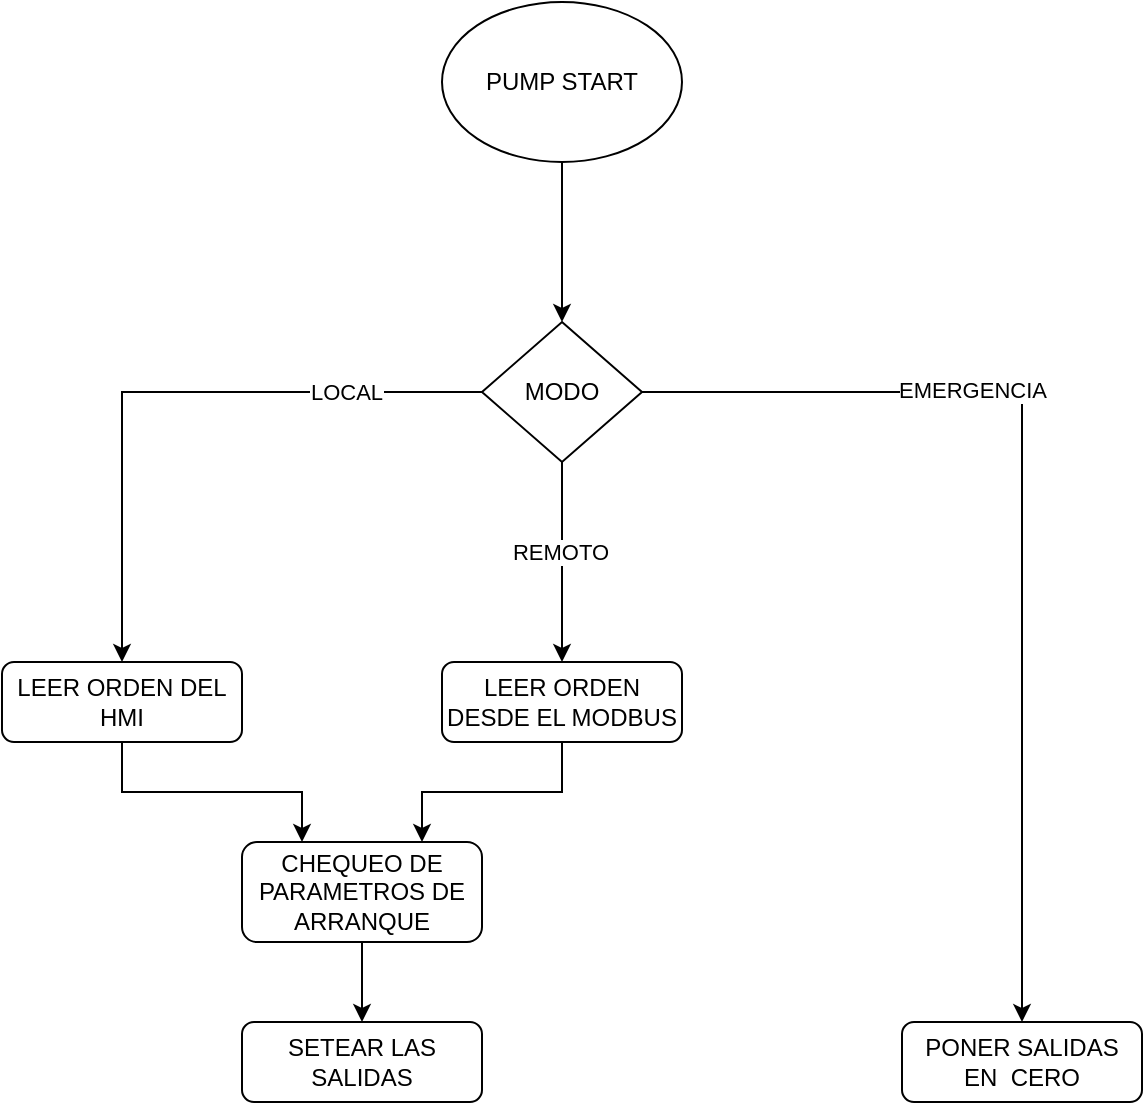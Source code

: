 <mxfile version="14.4.8" type="google" pages="6"><diagram id="C5RBs43oDa-KdzZeNtuy" name="GENERAL"><mxGraphModel dx="1102" dy="582" grid="1" gridSize="10" guides="1" tooltips="1" connect="1" arrows="1" fold="1" page="1" pageScale="1" pageWidth="827" pageHeight="1169" math="0" shadow="0"><root><mxCell id="WIyWlLk6GJQsqaUBKTNV-0"/><mxCell id="WIyWlLk6GJQsqaUBKTNV-1" parent="WIyWlLk6GJQsqaUBKTNV-0"/><mxCell id="38RZDd_V-OMY4pCmPjvV-19" style="edgeStyle=orthogonalEdgeStyle;rounded=0;orthogonalLoop=1;jettySize=auto;html=1;entryX=0.25;entryY=0;entryDx=0;entryDy=0;" parent="WIyWlLk6GJQsqaUBKTNV-1" source="WIyWlLk6GJQsqaUBKTNV-3" target="38RZDd_V-OMY4pCmPjvV-18" edge="1"><mxGeometry relative="1" as="geometry"/></mxCell><mxCell id="WIyWlLk6GJQsqaUBKTNV-3" value="LEER ORDEN DEL HMI" style="rounded=1;whiteSpace=wrap;html=1;fontSize=12;glass=0;strokeWidth=1;shadow=0;" parent="WIyWlLk6GJQsqaUBKTNV-1" vertex="1"><mxGeometry x="150" y="410" width="120" height="40" as="geometry"/></mxCell><mxCell id="38RZDd_V-OMY4pCmPjvV-20" style="edgeStyle=orthogonalEdgeStyle;rounded=0;orthogonalLoop=1;jettySize=auto;html=1;entryX=0.75;entryY=0;entryDx=0;entryDy=0;" parent="WIyWlLk6GJQsqaUBKTNV-1" source="WIyWlLk6GJQsqaUBKTNV-7" target="38RZDd_V-OMY4pCmPjvV-18" edge="1"><mxGeometry relative="1" as="geometry"/></mxCell><mxCell id="WIyWlLk6GJQsqaUBKTNV-7" value="LEER ORDEN DESDE EL MODBUS" style="rounded=1;whiteSpace=wrap;html=1;fontSize=12;glass=0;strokeWidth=1;shadow=0;" parent="WIyWlLk6GJQsqaUBKTNV-1" vertex="1"><mxGeometry x="370" y="410" width="120" height="40" as="geometry"/></mxCell><mxCell id="38RZDd_V-OMY4pCmPjvV-2" style="edgeStyle=orthogonalEdgeStyle;rounded=0;orthogonalLoop=1;jettySize=auto;html=1;entryX=0.5;entryY=0;entryDx=0;entryDy=0;" parent="WIyWlLk6GJQsqaUBKTNV-1" source="38RZDd_V-OMY4pCmPjvV-1" target="WIyWlLk6GJQsqaUBKTNV-3" edge="1"><mxGeometry relative="1" as="geometry"/></mxCell><mxCell id="38RZDd_V-OMY4pCmPjvV-3" value="LOCAL" style="edgeLabel;html=1;align=center;verticalAlign=middle;resizable=0;points=[];" parent="38RZDd_V-OMY4pCmPjvV-2" vertex="1" connectable="0"><mxGeometry x="-0.568" relative="1" as="geometry"><mxPoint as="offset"/></mxGeometry></mxCell><mxCell id="38RZDd_V-OMY4pCmPjvV-4" value="" style="edgeStyle=orthogonalEdgeStyle;rounded=0;orthogonalLoop=1;jettySize=auto;html=1;" parent="WIyWlLk6GJQsqaUBKTNV-1" source="38RZDd_V-OMY4pCmPjvV-1" target="WIyWlLk6GJQsqaUBKTNV-7" edge="1"><mxGeometry relative="1" as="geometry"/></mxCell><mxCell id="38RZDd_V-OMY4pCmPjvV-6" value="REMOTO" style="edgeLabel;html=1;align=center;verticalAlign=middle;resizable=0;points=[];" parent="38RZDd_V-OMY4pCmPjvV-4" vertex="1" connectable="0"><mxGeometry x="-0.108" y="-1" relative="1" as="geometry"><mxPoint as="offset"/></mxGeometry></mxCell><mxCell id="38RZDd_V-OMY4pCmPjvV-7" style="edgeStyle=orthogonalEdgeStyle;rounded=0;orthogonalLoop=1;jettySize=auto;html=1;" parent="WIyWlLk6GJQsqaUBKTNV-1" source="38RZDd_V-OMY4pCmPjvV-1" target="38RZDd_V-OMY4pCmPjvV-10" edge="1"><mxGeometry relative="1" as="geometry"><mxPoint x="670" y="410" as="targetPoint"/></mxGeometry></mxCell><mxCell id="38RZDd_V-OMY4pCmPjvV-8" value="EMERGENCIA" style="edgeLabel;html=1;align=center;verticalAlign=middle;resizable=0;points=[];" parent="38RZDd_V-OMY4pCmPjvV-7" vertex="1" connectable="0"><mxGeometry x="-0.349" y="1" relative="1" as="geometry"><mxPoint as="offset"/></mxGeometry></mxCell><mxCell id="38RZDd_V-OMY4pCmPjvV-1" value="MODO" style="rhombus;whiteSpace=wrap;html=1;" parent="WIyWlLk6GJQsqaUBKTNV-1" vertex="1"><mxGeometry x="390" y="240" width="80" height="70" as="geometry"/></mxCell><mxCell id="38RZDd_V-OMY4pCmPjvV-9" value="SETEAR LAS SALIDAS" style="rounded=1;whiteSpace=wrap;html=1;fontSize=12;glass=0;strokeWidth=1;shadow=0;" parent="WIyWlLk6GJQsqaUBKTNV-1" vertex="1"><mxGeometry x="270" y="590" width="120" height="40" as="geometry"/></mxCell><mxCell id="38RZDd_V-OMY4pCmPjvV-10" value="PONER SALIDAS EN&amp;nbsp; CERO" style="rounded=1;whiteSpace=wrap;html=1;fontSize=12;glass=0;strokeWidth=1;shadow=0;" parent="WIyWlLk6GJQsqaUBKTNV-1" vertex="1"><mxGeometry x="600" y="590" width="120" height="40" as="geometry"/></mxCell><mxCell id="38RZDd_V-OMY4pCmPjvV-15" value="" style="edgeStyle=orthogonalEdgeStyle;rounded=0;orthogonalLoop=1;jettySize=auto;html=1;" parent="WIyWlLk6GJQsqaUBKTNV-1" source="38RZDd_V-OMY4pCmPjvV-14" target="38RZDd_V-OMY4pCmPjvV-1" edge="1"><mxGeometry relative="1" as="geometry"/></mxCell><mxCell id="38RZDd_V-OMY4pCmPjvV-14" value="PUMP START" style="ellipse;whiteSpace=wrap;html=1;" parent="WIyWlLk6GJQsqaUBKTNV-1" vertex="1"><mxGeometry x="370" y="80" width="120" height="80" as="geometry"/></mxCell><mxCell id="38RZDd_V-OMY4pCmPjvV-22" style="edgeStyle=orthogonalEdgeStyle;rounded=0;orthogonalLoop=1;jettySize=auto;html=1;entryX=0.5;entryY=0;entryDx=0;entryDy=0;exitX=0.5;exitY=1;exitDx=0;exitDy=0;" parent="WIyWlLk6GJQsqaUBKTNV-1" source="38RZDd_V-OMY4pCmPjvV-18" target="38RZDd_V-OMY4pCmPjvV-9" edge="1"><mxGeometry relative="1" as="geometry"/></mxCell><mxCell id="38RZDd_V-OMY4pCmPjvV-18" value="CHEQUEO DE PARAMETROS DE ARRANQUE" style="rounded=1;whiteSpace=wrap;html=1;fontSize=12;glass=0;strokeWidth=1;shadow=0;" parent="WIyWlLk6GJQsqaUBKTNV-1" vertex="1"><mxGeometry x="270" y="500" width="120" height="50" as="geometry"/></mxCell></root></mxGraphModel></diagram><diagram id="7ae8OKbPOC5A-AMdm6Co" name="CHEQUEO DE PARAMETROS DE ARRANQUE"><mxGraphModel dx="1745" dy="485" grid="1" gridSize="10" guides="1" tooltips="1" connect="1" arrows="1" fold="1" page="1" pageScale="1" pageWidth="827" pageHeight="1169" math="0" shadow="0"><root><mxCell id="5nZCnasYwMFo9BIM076d-0"/><mxCell id="5nZCnasYwMFo9BIM076d-1" parent="5nZCnasYwMFo9BIM076d-0"/><mxCell id="brkagtccBHfr8Fo2mZiX-25" value="" style="edgeStyle=orthogonalEdgeStyle;rounded=0;orthogonalLoop=1;jettySize=auto;html=1;" edge="1" parent="5nZCnasYwMFo9BIM076d-1" source="brkagtccBHfr8Fo2mZiX-26" target="brkagtccBHfr8Fo2mZiX-6"><mxGeometry relative="1" as="geometry"/></mxCell><mxCell id="brkagtccBHfr8Fo2mZiX-2" value="ABRO ELECTROVÁLVULA" style="rounded=1;whiteSpace=wrap;html=1;" vertex="1" parent="5nZCnasYwMFo9BIM076d-1"><mxGeometry x="104" y="200" width="116" height="60" as="geometry"/></mxCell><mxCell id="brkagtccBHfr8Fo2mZiX-3" value="EXIT" style="ellipse;whiteSpace=wrap;html=1;aspect=fixed;" vertex="1" parent="5nZCnasYwMFo9BIM076d-1"><mxGeometry x="-18" y="810" width="50" height="50" as="geometry"/></mxCell><mxCell id="brkagtccBHfr8Fo2mZiX-7" style="edgeStyle=orthogonalEdgeStyle;rounded=0;orthogonalLoop=1;jettySize=auto;html=1;entryX=0.5;entryY=0;entryDx=0;entryDy=0;" edge="1" parent="5nZCnasYwMFo9BIM076d-1" source="brkagtccBHfr8Fo2mZiX-6" target="brkagtccBHfr8Fo2mZiX-10"><mxGeometry relative="1" as="geometry"><Array as="points"><mxPoint x="7" y="550"/><mxPoint x="7" y="570"/></Array></mxGeometry></mxCell><mxCell id="brkagtccBHfr8Fo2mZiX-8" value="NO" style="edgeLabel;html=1;align=center;verticalAlign=middle;resizable=0;points=[];" vertex="1" connectable="0" parent="brkagtccBHfr8Fo2mZiX-7"><mxGeometry x="-0.178" y="3" relative="1" as="geometry"><mxPoint as="offset"/></mxGeometry></mxCell><mxCell id="brkagtccBHfr8Fo2mZiX-14" style="edgeStyle=orthogonalEdgeStyle;rounded=0;orthogonalLoop=1;jettySize=auto;html=1;entryX=0.5;entryY=0;entryDx=0;entryDy=0;" edge="1" parent="5nZCnasYwMFo9BIM076d-1" source="brkagtccBHfr8Fo2mZiX-6" target="brkagtccBHfr8Fo2mZiX-12"><mxGeometry relative="1" as="geometry"/></mxCell><mxCell id="brkagtccBHfr8Fo2mZiX-15" value="SI" style="edgeLabel;html=1;align=center;verticalAlign=middle;resizable=0;points=[];" vertex="1" connectable="0" parent="brkagtccBHfr8Fo2mZiX-14"><mxGeometry x="-0.157" relative="1" as="geometry"><mxPoint as="offset"/></mxGeometry></mxCell><mxCell id="brkagtccBHfr8Fo2mZiX-6" value="PRESION &amp;gt;=1.2bar" style="rhombus;whiteSpace=wrap;html=1;" vertex="1" parent="5nZCnasYwMFo9BIM076d-1"><mxGeometry x="122" y="510" width="80" height="80" as="geometry"/></mxCell><mxCell id="brkagtccBHfr8Fo2mZiX-11" value="" style="edgeStyle=orthogonalEdgeStyle;rounded=0;orthogonalLoop=1;jettySize=auto;html=1;" edge="1" parent="5nZCnasYwMFo9BIM076d-1" source="brkagtccBHfr8Fo2mZiX-10" target="brkagtccBHfr8Fo2mZiX-3"><mxGeometry relative="1" as="geometry"/></mxCell><mxCell id="brkagtccBHfr8Fo2mZiX-10" value="ALARMA DE PRESION" style="shape=parallelogram;perimeter=parallelogramPerimeter;whiteSpace=wrap;html=1;fixedSize=1;" vertex="1" parent="5nZCnasYwMFo9BIM076d-1"><mxGeometry x="-53" y="590" width="120" height="60" as="geometry"/></mxCell><mxCell id="brkagtccBHfr8Fo2mZiX-17" style="edgeStyle=orthogonalEdgeStyle;rounded=0;orthogonalLoop=1;jettySize=auto;html=1;" edge="1" parent="5nZCnasYwMFo9BIM076d-1" source="brkagtccBHfr8Fo2mZiX-12" target="brkagtccBHfr8Fo2mZiX-16"><mxGeometry relative="1" as="geometry"/></mxCell><mxCell id="brkagtccBHfr8Fo2mZiX-18" value="NO" style="edgeLabel;html=1;align=center;verticalAlign=middle;resizable=0;points=[];" vertex="1" connectable="0" parent="brkagtccBHfr8Fo2mZiX-17"><mxGeometry x="-0.541" relative="1" as="geometry"><mxPoint as="offset"/></mxGeometry></mxCell><mxCell id="brkagtccBHfr8Fo2mZiX-24" style="edgeStyle=orthogonalEdgeStyle;rounded=0;orthogonalLoop=1;jettySize=auto;html=1;" edge="1" parent="5nZCnasYwMFo9BIM076d-1" source="brkagtccBHfr8Fo2mZiX-12" target="brkagtccBHfr8Fo2mZiX-20"><mxGeometry relative="1" as="geometry"/></mxCell><mxCell id="brkagtccBHfr8Fo2mZiX-12" value="CAUDAL&amp;gt;= 36L/m" style="rhombus;whiteSpace=wrap;html=1;" vertex="1" parent="5nZCnasYwMFo9BIM076d-1"><mxGeometry x="232" y="620" width="80" height="80" as="geometry"/></mxCell><mxCell id="brkagtccBHfr8Fo2mZiX-19" style="edgeStyle=orthogonalEdgeStyle;rounded=0;orthogonalLoop=1;jettySize=auto;html=1;entryX=1;entryY=0.5;entryDx=0;entryDy=0;exitX=0.5;exitY=1;exitDx=0;exitDy=0;" edge="1" parent="5nZCnasYwMFo9BIM076d-1" source="brkagtccBHfr8Fo2mZiX-16" target="brkagtccBHfr8Fo2mZiX-3"><mxGeometry relative="1" as="geometry"/></mxCell><mxCell id="brkagtccBHfr8Fo2mZiX-16" value="ALARMA DE CAUDAL" style="shape=parallelogram;perimeter=parallelogramPerimeter;whiteSpace=wrap;html=1;fixedSize=1;" vertex="1" parent="5nZCnasYwMFo9BIM076d-1"><mxGeometry x="82" y="705" width="120" height="60" as="geometry"/></mxCell><mxCell id="brkagtccBHfr8Fo2mZiX-23" value="" style="edgeStyle=orthogonalEdgeStyle;rounded=0;orthogonalLoop=1;jettySize=auto;html=1;" edge="1" parent="5nZCnasYwMFo9BIM076d-1" source="brkagtccBHfr8Fo2mZiX-20" target="brkagtccBHfr8Fo2mZiX-22"><mxGeometry relative="1" as="geometry"/></mxCell><mxCell id="brkagtccBHfr8Fo2mZiX-20" value="DESABLE&lt;br&gt;ALARMA DE PRESION" style="shape=parallelogram;perimeter=parallelogramPerimeter;whiteSpace=wrap;html=1;fixedSize=1;" vertex="1" parent="5nZCnasYwMFo9BIM076d-1"><mxGeometry x="362" y="705" width="120" height="60" as="geometry"/></mxCell><mxCell id="brkagtccBHfr8Fo2mZiX-36" value="" style="edgeStyle=orthogonalEdgeStyle;rounded=0;orthogonalLoop=1;jettySize=auto;html=1;" edge="1" parent="5nZCnasYwMFo9BIM076d-1" source="brkagtccBHfr8Fo2mZiX-22" target="brkagtccBHfr8Fo2mZiX-35"><mxGeometry relative="1" as="geometry"/></mxCell><mxCell id="brkagtccBHfr8Fo2mZiX-22" value="DESABLE&lt;br&gt;ALARMA DE CAUDAL" style="shape=parallelogram;perimeter=parallelogramPerimeter;whiteSpace=wrap;html=1;fixedSize=1;" vertex="1" parent="5nZCnasYwMFo9BIM076d-1"><mxGeometry x="362" y="800" width="120" height="60" as="geometry"/></mxCell><mxCell id="brkagtccBHfr8Fo2mZiX-31" value="" style="edgeStyle=orthogonalEdgeStyle;rounded=0;orthogonalLoop=1;jettySize=auto;html=1;" edge="1" parent="5nZCnasYwMFo9BIM076d-1" source="brkagtccBHfr8Fo2mZiX-26" target="brkagtccBHfr8Fo2mZiX-30"><mxGeometry relative="1" as="geometry"><Array as="points"><mxPoint x="242" y="440"/><mxPoint x="242" y="440"/></Array></mxGeometry></mxCell><mxCell id="brkagtccBHfr8Fo2mZiX-33" value="SI" style="edgeLabel;html=1;align=center;verticalAlign=middle;resizable=0;points=[];" vertex="1" connectable="0" parent="brkagtccBHfr8Fo2mZiX-31"><mxGeometry x="-0.252" y="1" relative="1" as="geometry"><mxPoint as="offset"/></mxGeometry></mxCell><mxCell id="brkagtccBHfr8Fo2mZiX-32" value="" style="edgeStyle=orthogonalEdgeStyle;rounded=0;orthogonalLoop=1;jettySize=auto;html=1;" edge="1" parent="5nZCnasYwMFo9BIM076d-1" source="brkagtccBHfr8Fo2mZiX-26" target="brkagtccBHfr8Fo2mZiX-28"><mxGeometry relative="1" as="geometry"/></mxCell><mxCell id="brkagtccBHfr8Fo2mZiX-34" value="NO" style="edgeLabel;html=1;align=center;verticalAlign=middle;resizable=0;points=[];" vertex="1" connectable="0" parent="brkagtccBHfr8Fo2mZiX-32"><mxGeometry x="-0.267" y="-2" relative="1" as="geometry"><mxPoint as="offset"/></mxGeometry></mxCell><mxCell id="brkagtccBHfr8Fo2mZiX-26" value="FLUJO ?" style="rhombus;whiteSpace=wrap;html=1;" vertex="1" parent="5nZCnasYwMFo9BIM076d-1"><mxGeometry x="122" y="400" width="80" height="80" as="geometry"/></mxCell><mxCell id="brkagtccBHfr8Fo2mZiX-27" value="" style="edgeStyle=orthogonalEdgeStyle;rounded=0;orthogonalLoop=1;jettySize=auto;html=1;entryX=0.5;entryY=0;entryDx=0;entryDy=0;" edge="1" parent="5nZCnasYwMFo9BIM076d-1" source="brkagtccBHfr8Fo2mZiX-2" target="6JC0VPcKda7pHT8T88EE-0"><mxGeometry relative="1" as="geometry"><mxPoint x="162" y="380" as="sourcePoint"/><mxPoint x="162" y="290" as="targetPoint"/></mxGeometry></mxCell><mxCell id="brkagtccBHfr8Fo2mZiX-28" value="ALARMA DE FLUJO" style="shape=parallelogram;perimeter=parallelogramPerimeter;whiteSpace=wrap;html=1;fixedSize=1;" vertex="1" parent="5nZCnasYwMFo9BIM076d-1"><mxGeometry x="-108" y="420" width="150" height="40" as="geometry"/></mxCell><mxCell id="brkagtccBHfr8Fo2mZiX-30" value="DESABLE ALARMA DE FLUJO" style="shape=parallelogram;perimeter=parallelogramPerimeter;whiteSpace=wrap;html=1;fixedSize=1;" vertex="1" parent="5nZCnasYwMFo9BIM076d-1"><mxGeometry x="282" y="420" width="160" height="40" as="geometry"/></mxCell><mxCell id="brkagtccBHfr8Fo2mZiX-35" value="PRENDO BOMA" style="rounded=1;whiteSpace=wrap;html=1;" vertex="1" parent="5nZCnasYwMFo9BIM076d-1"><mxGeometry x="362" y="900" width="120" height="30" as="geometry"/></mxCell><mxCell id="6JC0VPcKda7pHT8T88EE-1" value="" style="edgeStyle=orthogonalEdgeStyle;curved=1;rounded=0;orthogonalLoop=1;jettySize=auto;html=1;" edge="1" parent="5nZCnasYwMFo9BIM076d-1" source="6JC0VPcKda7pHT8T88EE-0" target="brkagtccBHfr8Fo2mZiX-26"><mxGeometry relative="1" as="geometry"/></mxCell><mxCell id="6JC0VPcKda7pHT8T88EE-0" value="ESPERO 10 SEG" style="rounded=1;whiteSpace=wrap;html=1;" vertex="1" parent="5nZCnasYwMFo9BIM076d-1"><mxGeometry x="104" y="300" width="116" height="60" as="geometry"/></mxCell><mxCell id="6JC0VPcKda7pHT8T88EE-3" style="edgeStyle=orthogonalEdgeStyle;curved=1;rounded=0;orthogonalLoop=1;jettySize=auto;html=1;entryX=0.5;entryY=0;entryDx=0;entryDy=0;" edge="1" parent="5nZCnasYwMFo9BIM076d-1" source="6JC0VPcKda7pHT8T88EE-2" target="brkagtccBHfr8Fo2mZiX-2"><mxGeometry relative="1" as="geometry"/></mxCell><mxCell id="6JC0VPcKda7pHT8T88EE-4" value="PRENDER" style="edgeLabel;html=1;align=center;verticalAlign=middle;resizable=0;points=[];" vertex="1" connectable="0" parent="6JC0VPcKda7pHT8T88EE-3"><mxGeometry x="-0.162" y="-11" relative="1" as="geometry"><mxPoint as="offset"/></mxGeometry></mxCell><mxCell id="6JC0VPcKda7pHT8T88EE-6" style="edgeStyle=orthogonalEdgeStyle;curved=1;rounded=0;orthogonalLoop=1;jettySize=auto;html=1;entryX=0.5;entryY=0;entryDx=0;entryDy=0;" edge="1" parent="5nZCnasYwMFo9BIM076d-1" source="6JC0VPcKda7pHT8T88EE-2" target="6JC0VPcKda7pHT8T88EE-16"><mxGeometry relative="1" as="geometry"><mxPoint x="-310" y="180" as="targetPoint"/></mxGeometry></mxCell><mxCell id="6JC0VPcKda7pHT8T88EE-7" value="APAGAR" style="edgeLabel;html=1;align=center;verticalAlign=middle;resizable=0;points=[];" vertex="1" connectable="0" parent="6JC0VPcKda7pHT8T88EE-6"><mxGeometry x="-0.129" y="12" relative="1" as="geometry"><mxPoint x="-1" as="offset"/></mxGeometry></mxCell><mxCell id="6JC0VPcKda7pHT8T88EE-2" value="ACCION BOMBA" style="rhombus;whiteSpace=wrap;html=1;" vertex="1" parent="5nZCnasYwMFo9BIM076d-1"><mxGeometry x="-98" y="80" width="80" height="80" as="geometry"/></mxCell><mxCell id="6JC0VPcKda7pHT8T88EE-9" value="" style="edgeStyle=orthogonalEdgeStyle;curved=1;rounded=0;orthogonalLoop=1;jettySize=auto;html=1;" edge="1" parent="5nZCnasYwMFo9BIM076d-1" source="6JC0VPcKda7pHT8T88EE-5" target="6JC0VPcKda7pHT8T88EE-8"><mxGeometry relative="1" as="geometry"/></mxCell><mxCell id="6JC0VPcKda7pHT8T88EE-5" value="ESPERO 10 SEG" style="rounded=1;whiteSpace=wrap;html=1;" vertex="1" parent="5nZCnasYwMFo9BIM076d-1"><mxGeometry x="-338" y="280" width="116" height="60" as="geometry"/></mxCell><mxCell id="6JC0VPcKda7pHT8T88EE-13" value="" style="edgeStyle=orthogonalEdgeStyle;curved=1;rounded=0;orthogonalLoop=1;jettySize=auto;html=1;" edge="1" parent="5nZCnasYwMFo9BIM076d-1" source="6JC0VPcKda7pHT8T88EE-8" target="6JC0VPcKda7pHT8T88EE-10"><mxGeometry relative="1" as="geometry"/></mxCell><mxCell id="6JC0VPcKda7pHT8T88EE-8" value="CIERRO ELECTROVÁLVULA" style="rounded=1;whiteSpace=wrap;html=1;" vertex="1" parent="5nZCnasYwMFo9BIM076d-1"><mxGeometry x="-338" y="390" width="116" height="60" as="geometry"/></mxCell><mxCell id="6JC0VPcKda7pHT8T88EE-14" value="" style="edgeStyle=orthogonalEdgeStyle;curved=1;rounded=0;orthogonalLoop=1;jettySize=auto;html=1;" edge="1" parent="5nZCnasYwMFo9BIM076d-1" source="6JC0VPcKda7pHT8T88EE-10" target="6JC0VPcKda7pHT8T88EE-11"><mxGeometry relative="1" as="geometry"/></mxCell><mxCell id="6JC0VPcKda7pHT8T88EE-10" value="DESABLE ALARMA DE FLUJO" style="shape=parallelogram;perimeter=parallelogramPerimeter;whiteSpace=wrap;html=1;fixedSize=1;" vertex="1" parent="5nZCnasYwMFo9BIM076d-1"><mxGeometry x="-360" y="510" width="160" height="40" as="geometry"/></mxCell><mxCell id="6JC0VPcKda7pHT8T88EE-15" value="" style="edgeStyle=orthogonalEdgeStyle;curved=1;rounded=0;orthogonalLoop=1;jettySize=auto;html=1;" edge="1" parent="5nZCnasYwMFo9BIM076d-1" source="6JC0VPcKda7pHT8T88EE-11" target="6JC0VPcKda7pHT8T88EE-12"><mxGeometry relative="1" as="geometry"/></mxCell><mxCell id="6JC0VPcKda7pHT8T88EE-11" value="DESABLE&lt;br&gt;ALARMA DE PRESION" style="shape=parallelogram;perimeter=parallelogramPerimeter;whiteSpace=wrap;html=1;fixedSize=1;" vertex="1" parent="5nZCnasYwMFo9BIM076d-1"><mxGeometry x="-340" y="600" width="120" height="60" as="geometry"/></mxCell><mxCell id="6JC0VPcKda7pHT8T88EE-12" value="DESABLE&lt;br&gt;ALARMA DE CAUDAL" style="shape=parallelogram;perimeter=parallelogramPerimeter;whiteSpace=wrap;html=1;fixedSize=1;" vertex="1" parent="5nZCnasYwMFo9BIM076d-1"><mxGeometry x="-340" y="710" width="120" height="60" as="geometry"/></mxCell><mxCell id="6JC0VPcKda7pHT8T88EE-17" value="" style="edgeStyle=orthogonalEdgeStyle;curved=1;rounded=0;orthogonalLoop=1;jettySize=auto;html=1;" edge="1" parent="5nZCnasYwMFo9BIM076d-1" source="6JC0VPcKda7pHT8T88EE-16" target="6JC0VPcKda7pHT8T88EE-5"><mxGeometry relative="1" as="geometry"/></mxCell><mxCell id="6JC0VPcKda7pHT8T88EE-16" value="APAGO BOMA" style="rounded=1;whiteSpace=wrap;html=1;" vertex="1" parent="5nZCnasYwMFo9BIM076d-1"><mxGeometry x="-340" y="210" width="120" height="30" as="geometry"/></mxCell></root></mxGraphModel></diagram><diagram id="KU_gfp3Ua4au3JlPq6FN" name="UPDATE MODE"><mxGraphModel dx="1929" dy="582" grid="1" gridSize="10" guides="1" tooltips="1" connect="1" arrows="1" fold="1" page="1" pageScale="1" pageWidth="827" pageHeight="1169" math="0" shadow="0"><root><mxCell id="4o2U_GvWopb59HuLeqHa-0"/><mxCell id="4o2U_GvWopb59HuLeqHa-1" parent="4o2U_GvWopb59HuLeqHa-0"/><mxCell id="2yxGVNFQi3-xNB2jXuBw-1" value="APP WEB" style="rounded=1;whiteSpace=wrap;html=1;" parent="4o2U_GvWopb59HuLeqHa-1" vertex="1"><mxGeometry x="913.75" y="100" width="60" height="30" as="geometry"/></mxCell><mxCell id="2yxGVNFQi3-xNB2jXuBw-51" value="" style="edgeStyle=orthogonalEdgeStyle;rounded=0;orthogonalLoop=1;jettySize=auto;html=1;" parent="4o2U_GvWopb59HuLeqHa-1" source="2yxGVNFQi3-xNB2jXuBw-48" target="2yxGVNFQi3-xNB2jXuBw-1" edge="1"><mxGeometry relative="1" as="geometry"/></mxCell><mxCell id="2yxGVNFQi3-xNB2jXuBw-48" value="SERVER" style="ellipse;whiteSpace=wrap;html=1;" parent="4o2U_GvWopb59HuLeqHa-1" vertex="1"><mxGeometry x="913.75" y="20" width="60" height="40" as="geometry"/></mxCell><mxCell id="2yxGVNFQi3-xNB2jXuBw-56" style="edgeStyle=orthogonalEdgeStyle;rounded=0;orthogonalLoop=1;jettySize=auto;html=1;entryX=0.5;entryY=0;entryDx=0;entryDy=0;" parent="4o2U_GvWopb59HuLeqHa-1" source="2yxGVNFQi3-xNB2jXuBw-53" target="2yxGVNFQi3-xNB2jXuBw-57" edge="1"><mxGeometry relative="1" as="geometry"><mxPoint x="968.75" y="375" as="targetPoint"/></mxGeometry></mxCell><mxCell id="2yxGVNFQi3-xNB2jXuBw-58" value="SI" style="edgeLabel;html=1;align=center;verticalAlign=middle;resizable=0;points=[];" parent="2yxGVNFQi3-xNB2jXuBw-56" vertex="1" connectable="0"><mxGeometry x="-0.186" y="3" relative="1" as="geometry"><mxPoint y="1" as="offset"/></mxGeometry></mxCell><mxCell id="2yxGVNFQi3-xNB2jXuBw-85" style="edgeStyle=orthogonalEdgeStyle;rounded=0;orthogonalLoop=1;jettySize=auto;html=1;entryX=0.5;entryY=0;entryDx=0;entryDy=0;" parent="4o2U_GvWopb59HuLeqHa-1" source="2yxGVNFQi3-xNB2jXuBw-53" target="2yxGVNFQi3-xNB2jXuBw-84" edge="1"><mxGeometry relative="1" as="geometry"/></mxCell><mxCell id="2yxGVNFQi3-xNB2jXuBw-86" value="NO" style="edgeLabel;html=1;align=center;verticalAlign=middle;resizable=0;points=[];" parent="2yxGVNFQi3-xNB2jXuBw-85" vertex="1" connectable="0"><mxGeometry x="-0.058" y="7" relative="1" as="geometry"><mxPoint y="-7" as="offset"/></mxGeometry></mxCell><mxCell id="2yxGVNFQi3-xNB2jXuBw-53" value="&lt;span style=&quot;background-color: rgb(255 , 255 , 255)&quot;&gt;&lt;font style=&quot;font-size: 13px&quot;&gt;&lt;b&gt;SW1 &lt;/b&gt;CAMBIÓ?&lt;/font&gt;&lt;/span&gt;" style="rhombus;whiteSpace=wrap;html=1;" parent="4o2U_GvWopb59HuLeqHa-1" vertex="1"><mxGeometry x="900" y="170" width="87.5" height="70" as="geometry"/></mxCell><mxCell id="2yxGVNFQi3-xNB2jXuBw-57" value="ESCRIBO EL CAMBIO EN&amp;nbsp;&lt;b style=&quot;font-size: 13px ; background-color: rgb(255 , 255 , 255)&quot;&gt;UPDATE_MODE&amp;nbsp;&lt;/b&gt;CON FORMATO PARA ACTUALIZAR EN EL PLC" style="rounded=0;whiteSpace=wrap;html=1;" parent="4o2U_GvWopb59HuLeqHa-1" vertex="1"><mxGeometry x="1060" y="330" width="170" height="100" as="geometry"/></mxCell><mxCell id="2yxGVNFQi3-xNB2jXuBw-74" style="edgeStyle=orthogonalEdgeStyle;rounded=0;orthogonalLoop=1;jettySize=auto;html=1;entryX=0.5;entryY=0;entryDx=0;entryDy=0;exitX=0.5;exitY=1;exitDx=0;exitDy=0;" parent="4o2U_GvWopb59HuLeqHa-1" source="2yxGVNFQi3-xNB2jXuBw-1" target="2yxGVNFQi3-xNB2jXuBw-53" edge="1"><mxGeometry relative="1" as="geometry"><mxPoint x="993.75" y="200" as="sourcePoint"/></mxGeometry></mxCell><mxCell id="2yxGVNFQi3-xNB2jXuBw-96" style="edgeStyle=orthogonalEdgeStyle;rounded=0;orthogonalLoop=1;jettySize=auto;html=1;entryX=0.5;entryY=0;entryDx=0;entryDy=0;" parent="4o2U_GvWopb59HuLeqHa-1" source="2yxGVNFQi3-xNB2jXuBw-84" target="2yxGVNFQi3-xNB2jXuBw-95" edge="1"><mxGeometry relative="1" as="geometry"/></mxCell><mxCell id="2yxGVNFQi3-xNB2jXuBw-97" value="CERO" style="edgeLabel;html=1;align=center;verticalAlign=middle;resizable=0;points=[];" parent="2yxGVNFQi3-xNB2jXuBw-96" vertex="1" connectable="0"><mxGeometry x="-0.154" y="-3" relative="1" as="geometry"><mxPoint as="offset"/></mxGeometry></mxCell><mxCell id="2yxGVNFQi3-xNB2jXuBw-102" style="edgeStyle=orthogonalEdgeStyle;rounded=0;orthogonalLoop=1;jettySize=auto;html=1;entryX=0.5;entryY=0;entryDx=0;entryDy=0;exitX=1;exitY=0.5;exitDx=0;exitDy=0;" parent="4o2U_GvWopb59HuLeqHa-1" source="2yxGVNFQi3-xNB2jXuBw-84" target="2yxGVNFQi3-xNB2jXuBw-101" edge="1"><mxGeometry relative="1" as="geometry"/></mxCell><mxCell id="2yxGVNFQi3-xNB2jXuBw-103" value="NO ES CERO" style="edgeLabel;html=1;align=center;verticalAlign=middle;resizable=0;points=[];" parent="2yxGVNFQi3-xNB2jXuBw-102" vertex="1" connectable="0"><mxGeometry x="-0.009" relative="1" as="geometry"><mxPoint as="offset"/></mxGeometry></mxCell><mxCell id="2yxGVNFQi3-xNB2jXuBw-84" value="&lt;b style=&quot;font-size: 13px ; background-color: rgb(255 , 255 , 255)&quot;&gt;UPDATE_MODE&lt;/b&gt;" style="rhombus;whiteSpace=wrap;html=1;" parent="4o2U_GvWopb59HuLeqHa-1" vertex="1"><mxGeometry x="670" y="290" width="100" height="80" as="geometry"/></mxCell><mxCell id="2yxGVNFQi3-xNB2jXuBw-93" value="" style="edgeStyle=orthogonalEdgeStyle;rounded=0;orthogonalLoop=1;jettySize=auto;html=1;" parent="4o2U_GvWopb59HuLeqHa-1" source="2yxGVNFQi3-xNB2jXuBw-87" target="2yxGVNFQi3-xNB2jXuBw-88" edge="1"><mxGeometry relative="1" as="geometry"/></mxCell><mxCell id="2yxGVNFQi3-xNB2jXuBw-87" value="LEO EL MODO DESDE &lt;b&gt;WEB_MODE&amp;nbsp;&lt;/b&gt;" style="rounded=0;whiteSpace=wrap;html=1;" parent="4o2U_GvWopb59HuLeqHa-1" vertex="1"><mxGeometry x="660" y="510" width="120" height="50" as="geometry"/></mxCell><mxCell id="2yxGVNFQi3-xNB2jXuBw-94" value="" style="edgeStyle=orthogonalEdgeStyle;rounded=0;orthogonalLoop=1;jettySize=auto;html=1;" parent="4o2U_GvWopb59HuLeqHa-1" source="2yxGVNFQi3-xNB2jXuBw-88" edge="1"><mxGeometry relative="1" as="geometry"><mxPoint x="720.0" y="670" as="targetPoint"/></mxGeometry></mxCell><mxCell id="2yxGVNFQi3-xNB2jXuBw-88" value="ACTUALIZO LA VARIABLE &lt;br&gt;&lt;b&gt;SW1&lt;/b&gt;" style="rounded=0;whiteSpace=wrap;html=1;" parent="4o2U_GvWopb59HuLeqHa-1" vertex="1"><mxGeometry x="660" y="591" width="120" height="50" as="geometry"/></mxCell><mxCell id="2yxGVNFQi3-xNB2jXuBw-95" value="EXIT" style="ellipse;whiteSpace=wrap;html=1;" parent="4o2U_GvWopb59HuLeqHa-1" vertex="1"><mxGeometry x="580" y="410" width="50" height="41" as="geometry"/></mxCell><mxCell id="2yxGVNFQi3-xNB2jXuBw-104" style="edgeStyle=orthogonalEdgeStyle;rounded=0;orthogonalLoop=1;jettySize=auto;html=1;entryX=0.5;entryY=0;entryDx=0;entryDy=0;exitX=0;exitY=0.5;exitDx=0;exitDy=0;" parent="4o2U_GvWopb59HuLeqHa-1" source="2yxGVNFQi3-xNB2jXuBw-101" target="2yxGVNFQi3-xNB2jXuBw-87" edge="1"><mxGeometry relative="1" as="geometry"/></mxCell><mxCell id="2yxGVNFQi3-xNB2jXuBw-105" value="SI" style="edgeLabel;html=1;align=center;verticalAlign=middle;resizable=0;points=[];" parent="2yxGVNFQi3-xNB2jXuBw-104" vertex="1" connectable="0"><mxGeometry x="0.168" y="-2" relative="1" as="geometry"><mxPoint as="offset"/></mxGeometry></mxCell><mxCell id="2yxGVNFQi3-xNB2jXuBw-107" style="edgeStyle=orthogonalEdgeStyle;rounded=0;orthogonalLoop=1;jettySize=auto;html=1;entryX=0.5;entryY=0;entryDx=0;entryDy=0;" parent="4o2U_GvWopb59HuLeqHa-1" source="2yxGVNFQi3-xNB2jXuBw-101" target="2yxGVNFQi3-xNB2jXuBw-106" edge="1"><mxGeometry relative="1" as="geometry"/></mxCell><mxCell id="2yxGVNFQi3-xNB2jXuBw-108" value="NO" style="edgeLabel;html=1;align=center;verticalAlign=middle;resizable=0;points=[];" parent="2yxGVNFQi3-xNB2jXuBw-107" vertex="1" connectable="0"><mxGeometry x="-0.302" relative="1" as="geometry"><mxPoint as="offset"/></mxGeometry></mxCell><mxCell id="2yxGVNFQi3-xNB2jXuBw-101" value="&lt;span style=&quot;background-color: rgb(255 , 255 , 255)&quot;&gt;&lt;font style=&quot;font-size: 13px&quot;&gt;&lt;b&gt;FORMATO ACTUALIZACIÓN WEB&lt;/b&gt;&lt;/font&gt;&lt;/span&gt;" style="rhombus;whiteSpace=wrap;html=1;" parent="4o2U_GvWopb59HuLeqHa-1" vertex="1"><mxGeometry x="770" y="375.5" width="130" height="110" as="geometry"/></mxCell><mxCell id="2yxGVNFQi3-xNB2jXuBw-106" value="EXIT" style="ellipse;whiteSpace=wrap;html=1;" parent="4o2U_GvWopb59HuLeqHa-1" vertex="1"><mxGeometry x="943.75" y="510" width="50" height="41" as="geometry"/></mxCell><mxCell id="2yxGVNFQi3-xNB2jXuBw-109" value="HMI" style="rounded=1;whiteSpace=wrap;html=1;" parent="4o2U_GvWopb59HuLeqHa-1" vertex="1"><mxGeometry x="13.75" y="100" width="60" height="30" as="geometry"/></mxCell><mxCell id="2yxGVNFQi3-xNB2jXuBw-110" value="" style="edgeStyle=orthogonalEdgeStyle;rounded=0;orthogonalLoop=1;jettySize=auto;html=1;" parent="4o2U_GvWopb59HuLeqHa-1" source="2yxGVNFQi3-xNB2jXuBw-111" target="2yxGVNFQi3-xNB2jXuBw-109" edge="1"><mxGeometry relative="1" as="geometry"/></mxCell><mxCell id="2yxGVNFQi3-xNB2jXuBw-111" value="PLC" style="ellipse;whiteSpace=wrap;html=1;" parent="4o2U_GvWopb59HuLeqHa-1" vertex="1"><mxGeometry x="13.75" y="20" width="60" height="40" as="geometry"/></mxCell><mxCell id="2yxGVNFQi3-xNB2jXuBw-112" style="edgeStyle=orthogonalEdgeStyle;rounded=0;orthogonalLoop=1;jettySize=auto;html=1;entryX=0.5;entryY=0;entryDx=0;entryDy=0;" parent="4o2U_GvWopb59HuLeqHa-1" source="2yxGVNFQi3-xNB2jXuBw-116" target="2yxGVNFQi3-xNB2jXuBw-117" edge="1"><mxGeometry relative="1" as="geometry"><mxPoint x="92.75" y="375" as="targetPoint"/></mxGeometry></mxCell><mxCell id="2yxGVNFQi3-xNB2jXuBw-113" value="SI" style="edgeLabel;html=1;align=center;verticalAlign=middle;resizable=0;points=[];" parent="2yxGVNFQi3-xNB2jXuBw-112" vertex="1" connectable="0"><mxGeometry x="-0.186" y="3" relative="1" as="geometry"><mxPoint y="1" as="offset"/></mxGeometry></mxCell><mxCell id="2yxGVNFQi3-xNB2jXuBw-114" style="edgeStyle=orthogonalEdgeStyle;rounded=0;orthogonalLoop=1;jettySize=auto;html=1;entryX=0.5;entryY=0;entryDx=0;entryDy=0;" parent="4o2U_GvWopb59HuLeqHa-1" source="2yxGVNFQi3-xNB2jXuBw-116" target="2yxGVNFQi3-xNB2jXuBw-123" edge="1"><mxGeometry relative="1" as="geometry"/></mxCell><mxCell id="2yxGVNFQi3-xNB2jXuBw-115" value="NO" style="edgeLabel;html=1;align=center;verticalAlign=middle;resizable=0;points=[];" parent="2yxGVNFQi3-xNB2jXuBw-114" vertex="1" connectable="0"><mxGeometry x="-0.058" y="7" relative="1" as="geometry"><mxPoint y="-7" as="offset"/></mxGeometry></mxCell><mxCell id="2yxGVNFQi3-xNB2jXuBw-116" value="&lt;span style=&quot;background-color: rgb(255 , 255 , 255)&quot;&gt;&lt;font style=&quot;font-size: 13px&quot;&gt;&lt;b&gt;MODE&amp;nbsp;&lt;br&gt;&lt;/b&gt;CAMBIÓ?&lt;/font&gt;&lt;/span&gt;" style="rhombus;whiteSpace=wrap;html=1;" parent="4o2U_GvWopb59HuLeqHa-1" vertex="1"><mxGeometry y="170" width="87.5" height="70" as="geometry"/></mxCell><mxCell id="2yxGVNFQi3-xNB2jXuBw-117" value="ESCRIBO EL CAMBIO EN&amp;nbsp;&lt;b style=&quot;font-size: 13px ; background-color: rgb(255 , 255 , 255)&quot;&gt;UPDATE_MODE&amp;nbsp;&lt;/b&gt;CON FORMATO PARA ACTUALIZAR EN LA WEB" style="rounded=0;whiteSpace=wrap;html=1;" parent="4o2U_GvWopb59HuLeqHa-1" vertex="1"><mxGeometry x="170" y="290" width="166" height="100" as="geometry"/></mxCell><mxCell id="2yxGVNFQi3-xNB2jXuBw-118" style="edgeStyle=orthogonalEdgeStyle;rounded=0;orthogonalLoop=1;jettySize=auto;html=1;entryX=0.5;entryY=0;entryDx=0;entryDy=0;exitX=0.5;exitY=1;exitDx=0;exitDy=0;" parent="4o2U_GvWopb59HuLeqHa-1" source="2yxGVNFQi3-xNB2jXuBw-109" target="2yxGVNFQi3-xNB2jXuBw-116" edge="1"><mxGeometry relative="1" as="geometry"><mxPoint x="93.75" y="200" as="sourcePoint"/></mxGeometry></mxCell><mxCell id="2yxGVNFQi3-xNB2jXuBw-119" style="edgeStyle=orthogonalEdgeStyle;rounded=0;orthogonalLoop=1;jettySize=auto;html=1;entryX=0.5;entryY=0;entryDx=0;entryDy=0;" parent="4o2U_GvWopb59HuLeqHa-1" source="2yxGVNFQi3-xNB2jXuBw-123" target="2yxGVNFQi3-xNB2jXuBw-129" edge="1"><mxGeometry relative="1" as="geometry"/></mxCell><mxCell id="2yxGVNFQi3-xNB2jXuBw-120" value="CERO" style="edgeLabel;html=1;align=center;verticalAlign=middle;resizable=0;points=[];" parent="2yxGVNFQi3-xNB2jXuBw-119" vertex="1" connectable="0"><mxGeometry x="-0.154" y="-3" relative="1" as="geometry"><mxPoint as="offset"/></mxGeometry></mxCell><mxCell id="2yxGVNFQi3-xNB2jXuBw-121" style="edgeStyle=orthogonalEdgeStyle;rounded=0;orthogonalLoop=1;jettySize=auto;html=1;entryX=0.5;entryY=0;entryDx=0;entryDy=0;exitX=1;exitY=0.5;exitDx=0;exitDy=0;" parent="4o2U_GvWopb59HuLeqHa-1" source="2yxGVNFQi3-xNB2jXuBw-123" target="2yxGVNFQi3-xNB2jXuBw-134" edge="1"><mxGeometry relative="1" as="geometry"/></mxCell><mxCell id="2yxGVNFQi3-xNB2jXuBw-122" value="NO ES CERO" style="edgeLabel;html=1;align=center;verticalAlign=middle;resizable=0;points=[];" parent="2yxGVNFQi3-xNB2jXuBw-121" vertex="1" connectable="0"><mxGeometry x="-0.009" relative="1" as="geometry"><mxPoint as="offset"/></mxGeometry></mxCell><mxCell id="2yxGVNFQi3-xNB2jXuBw-123" value="&lt;span style=&quot;background-color: rgb(255 , 255 , 255)&quot;&gt;&lt;font style=&quot;font-size: 13px&quot;&gt;&lt;b&gt;UPDATE_MODE&lt;/b&gt;&lt;/font&gt;&lt;/span&gt;" style="rhombus;whiteSpace=wrap;html=1;" parent="4o2U_GvWopb59HuLeqHa-1" vertex="1"><mxGeometry x="-206" y="290" width="100" height="80" as="geometry"/></mxCell><mxCell id="2yxGVNFQi3-xNB2jXuBw-124" value="" style="edgeStyle=orthogonalEdgeStyle;rounded=0;orthogonalLoop=1;jettySize=auto;html=1;" parent="4o2U_GvWopb59HuLeqHa-1" source="2yxGVNFQi3-xNB2jXuBw-125" target="2yxGVNFQi3-xNB2jXuBw-127" edge="1"><mxGeometry relative="1" as="geometry"/></mxCell><mxCell id="2yxGVNFQi3-xNB2jXuBw-125" value="LEO EL MODO DESDE&amp;nbsp;&lt;br&gt;&lt;b style=&quot;font-size: 13px ; background-color: rgb(255 , 255 , 255)&quot;&gt;UPDATE_MODE&lt;/b&gt;" style="rounded=0;whiteSpace=wrap;html=1;" parent="4o2U_GvWopb59HuLeqHa-1" vertex="1"><mxGeometry x="-216" y="510" width="120" height="50" as="geometry"/></mxCell><mxCell id="2yxGVNFQi3-xNB2jXuBw-126" value="" style="edgeStyle=orthogonalEdgeStyle;rounded=0;orthogonalLoop=1;jettySize=auto;html=1;" parent="4o2U_GvWopb59HuLeqHa-1" source="2yxGVNFQi3-xNB2jXuBw-127" target="2yxGVNFQi3-xNB2jXuBw-128" edge="1"><mxGeometry relative="1" as="geometry"/></mxCell><mxCell id="2yxGVNFQi3-xNB2jXuBw-127" value="ACTUALIZO LA VARIABLE &lt;br&gt;&lt;b&gt;MODE&lt;/b&gt;" style="rounded=0;whiteSpace=wrap;html=1;" parent="4o2U_GvWopb59HuLeqHa-1" vertex="1"><mxGeometry x="-216" y="591" width="120" height="50" as="geometry"/></mxCell><mxCell id="2yxGVNFQi3-xNB2jXuBw-128" value="&lt;b style=&quot;font-size: 13px ; background-color: rgb(255 , 255 , 255)&quot;&gt;UPDATE_MODE&lt;/b&gt;&lt;b style=&quot;font-size: 13px ; background-color: rgb(255 , 255 , 255)&quot;&gt;&amp;nbsp;= 0&lt;/b&gt;" style="rounded=0;whiteSpace=wrap;html=1;" parent="4o2U_GvWopb59HuLeqHa-1" vertex="1"><mxGeometry x="-224" y="670" width="136" height="30" as="geometry"/></mxCell><mxCell id="2yxGVNFQi3-xNB2jXuBw-129" value="EXIT" style="ellipse;whiteSpace=wrap;html=1;" parent="4o2U_GvWopb59HuLeqHa-1" vertex="1"><mxGeometry x="-296" y="410" width="50" height="41" as="geometry"/></mxCell><mxCell id="2yxGVNFQi3-xNB2jXuBw-130" style="edgeStyle=orthogonalEdgeStyle;rounded=0;orthogonalLoop=1;jettySize=auto;html=1;entryX=0.5;entryY=0;entryDx=0;entryDy=0;exitX=0;exitY=0.5;exitDx=0;exitDy=0;" parent="4o2U_GvWopb59HuLeqHa-1" source="2yxGVNFQi3-xNB2jXuBw-134" target="2yxGVNFQi3-xNB2jXuBw-125" edge="1"><mxGeometry relative="1" as="geometry"/></mxCell><mxCell id="2yxGVNFQi3-xNB2jXuBw-131" value="SI" style="edgeLabel;html=1;align=center;verticalAlign=middle;resizable=0;points=[];" parent="2yxGVNFQi3-xNB2jXuBw-130" vertex="1" connectable="0"><mxGeometry x="0.168" y="-2" relative="1" as="geometry"><mxPoint as="offset"/></mxGeometry></mxCell><mxCell id="2yxGVNFQi3-xNB2jXuBw-132" style="edgeStyle=orthogonalEdgeStyle;rounded=0;orthogonalLoop=1;jettySize=auto;html=1;entryX=0.5;entryY=0;entryDx=0;entryDy=0;" parent="4o2U_GvWopb59HuLeqHa-1" source="2yxGVNFQi3-xNB2jXuBw-134" target="2yxGVNFQi3-xNB2jXuBw-135" edge="1"><mxGeometry relative="1" as="geometry"/></mxCell><mxCell id="2yxGVNFQi3-xNB2jXuBw-133" value="NO" style="edgeLabel;html=1;align=center;verticalAlign=middle;resizable=0;points=[];" parent="2yxGVNFQi3-xNB2jXuBw-132" vertex="1" connectable="0"><mxGeometry x="-0.302" relative="1" as="geometry"><mxPoint as="offset"/></mxGeometry></mxCell><mxCell id="2yxGVNFQi3-xNB2jXuBw-134" value="&lt;span style=&quot;background-color: rgb(255 , 255 , 255)&quot;&gt;&lt;font style=&quot;font-size: 13px&quot;&gt;&lt;b&gt;FORMATO ACTUALIZACIÓN PLC&lt;/b&gt;&lt;/font&gt;&lt;/span&gt;" style="rhombus;whiteSpace=wrap;html=1;" parent="4o2U_GvWopb59HuLeqHa-1" vertex="1"><mxGeometry x="-106" y="375.5" width="130" height="110" as="geometry"/></mxCell><mxCell id="2yxGVNFQi3-xNB2jXuBw-135" value="EXIT" style="ellipse;whiteSpace=wrap;html=1;" parent="4o2U_GvWopb59HuLeqHa-1" vertex="1"><mxGeometry x="67.75" y="510" width="50" height="41" as="geometry"/></mxCell><mxCell id="2yxGVNFQi3-xNB2jXuBw-136" value="&lt;b style=&quot;font-size: 13px ; background-color: rgb(255 , 255 , 255)&quot;&gt;UPDATE_MODE&lt;/b&gt;&lt;b style=&quot;font-size: 13px ; background-color: rgb(255 , 255 , 255)&quot;&gt;&amp;nbsp;= 0&lt;/b&gt;" style="rounded=0;whiteSpace=wrap;html=1;" parent="4o2U_GvWopb59HuLeqHa-1" vertex="1"><mxGeometry x="652" y="670" width="136" height="30" as="geometry"/></mxCell><mxCell id="2yxGVNFQi3-xNB2jXuBw-138" value="&lt;h1&gt;LEYENDA&lt;/h1&gt;&lt;p&gt;MODE -&amp;gt; variable usada en el PLC para indicar el modo de trabajo en que está el sistema.&lt;/p&gt;&lt;p&gt;SW1-&amp;gt;&amp;nbsp; variable usada por el Server para indicar en que modo está el sistema desde la web.&lt;/p&gt;&lt;p&gt;UPDATE_MODE -&amp;gt; variable que será usada para indicar que hubo un cambio de modo en cualquiera de las partes, tanto del PLC como del HMI.&lt;/p&gt;" style="text;html=1;strokeColor=none;fillColor=none;spacing=5;spacingTop=-20;whiteSpace=wrap;overflow=hidden;rounded=0;" parent="4o2U_GvWopb59HuLeqHa-1" vertex="1"><mxGeometry x="-260" y="766" width="1010" height="120" as="geometry"/></mxCell><mxCell id="2yxGVNFQi3-xNB2jXuBw-141" value="&lt;h1&gt;FORMATO PLC&lt;/h1&gt;&lt;div&gt;El formato PLC cosiste en almacenar los modos que se seleccionan desde la web con la siguiente señalización.&lt;/div&gt;&lt;div&gt;5- Emergencia.&lt;/div&gt;&lt;div&gt;7- Remoto.&lt;/div&gt;&lt;div&gt;&lt;br&gt;&lt;/div&gt;" style="text;html=1;strokeColor=none;fillColor=none;spacing=5;spacingTop=-20;whiteSpace=wrap;overflow=hidden;rounded=0;" parent="4o2U_GvWopb59HuLeqHa-1" vertex="1"><mxGeometry x="-260" y="920" width="940" height="120" as="geometry"/></mxCell><mxCell id="2yxGVNFQi3-xNB2jXuBw-142" value="&lt;h1&gt;FORMATO WEB&lt;/h1&gt;&lt;div&gt;El formato PLC cosiste en almacenar los modos que se seleccionan desde el HMI del PLC con la siguiente señalización.&lt;/div&gt;&lt;div&gt;1- Emergencia&lt;/div&gt;&lt;div&gt;2- Local.&lt;/div&gt;&lt;div&gt;3- Remoto&lt;/div&gt;&lt;div&gt;&lt;br&gt;&lt;/div&gt;" style="text;html=1;strokeColor=none;fillColor=none;spacing=5;spacingTop=-20;whiteSpace=wrap;overflow=hidden;rounded=0;" parent="4o2U_GvWopb59HuLeqHa-1" vertex="1"><mxGeometry x="-260" y="1060" width="940" height="120" as="geometry"/></mxCell></root></mxGraphModel></diagram><diagram id="6hH1pDi5SyClVOiUjdIg" name="PULSE_GEN"><mxGraphModel dx="1102" dy="582" grid="1" gridSize="10" guides="1" tooltips="1" connect="1" arrows="1" fold="1" page="1" pageScale="1" pageWidth="827" pageHeight="1169" math="0" shadow="0"><root><mxCell id="1mz4BUyEXEva8O9JrDLB-0"/><mxCell id="1mz4BUyEXEva8O9JrDLB-1" parent="1mz4BUyEXEva8O9JrDLB-0"/><mxCell id="1mz4BUyEXEva8O9JrDLB-9" style="edgeStyle=orthogonalEdgeStyle;curved=1;rounded=0;orthogonalLoop=1;jettySize=auto;html=1;entryX=0;entryY=0.5;entryDx=0;entryDy=0;exitX=0.5;exitY=0;exitDx=0;exitDy=0;" parent="1mz4BUyEXEva8O9JrDLB-1" source="1mz4BUyEXEva8O9JrDLB-2" target="1mz4BUyEXEva8O9JrDLB-19" edge="1"><mxGeometry relative="1" as="geometry"/></mxCell><mxCell id="1mz4BUyEXEva8O9JrDLB-14" style="edgeStyle=orthogonalEdgeStyle;curved=1;rounded=0;orthogonalLoop=1;jettySize=auto;html=1;entryX=0;entryY=1;entryDx=0;entryDy=0;exitX=0.01;exitY=0.411;exitDx=0;exitDy=0;exitPerimeter=0;" parent="1mz4BUyEXEva8O9JrDLB-1" source="1mz4BUyEXEva8O9JrDLB-2" target="1mz4BUyEXEva8O9JrDLB-2" edge="1"><mxGeometry relative="1" as="geometry"><mxPoint x="485" y="590.57" as="targetPoint"/><Array as="points"><mxPoint x="520" y="517.57"/><mxPoint x="520" y="590.57"/><mxPoint x="595" y="590.57"/></Array></mxGeometry></mxCell><mxCell id="1mz4BUyEXEva8O9JrDLB-16" value="PUL_CNT = 0" style="edgeLabel;html=1;align=center;verticalAlign=middle;resizable=0;points=[];" parent="1mz4BUyEXEva8O9JrDLB-14" vertex="1" connectable="0"><mxGeometry x="-0.098" relative="1" as="geometry"><mxPoint y="-15" as="offset"/></mxGeometry></mxCell><mxCell id="1mz4BUyEXEva8O9JrDLB-18" value="PUL_CNT !=&amp;nbsp; 0&lt;br&gt;and&lt;br&gt;&lt;span&gt;COUNT &amp;lt; PUL_CNT&lt;/span&gt;" style="edgeLabel;html=1;align=center;verticalAlign=middle;resizable=0;points=[];" parent="1mz4BUyEXEva8O9JrDLB-14" vertex="1" connectable="0"><mxGeometry x="-0.098" relative="1" as="geometry"><mxPoint x="130" y="-145.14" as="offset"/></mxGeometry></mxCell><mxCell id="rtaEu9vb4t4IzA5I7-kA-2" style="edgeStyle=orthogonalEdgeStyle;curved=1;rounded=0;orthogonalLoop=1;jettySize=auto;html=1;exitX=1;exitY=0;exitDx=0;exitDy=0;entryX=0.5;entryY=0;entryDx=0;entryDy=0;" parent="1mz4BUyEXEva8O9JrDLB-1" source="1mz4BUyEXEva8O9JrDLB-2" target="NO1JHfsE9S6T5kqqdVZ6-0" edge="1"><mxGeometry relative="1" as="geometry"/></mxCell><mxCell id="rtaEu9vb4t4IzA5I7-kA-5" value="PUL_CNT !=&amp;nbsp; 0&lt;br&gt;and&lt;br&gt;COUNT &amp;gt;= PUL_CNT" style="edgeLabel;html=1;align=center;verticalAlign=middle;resizable=0;points=[];" parent="rtaEu9vb4t4IzA5I7-kA-2" vertex="1" connectable="0"><mxGeometry x="-0.171" y="-5" relative="1" as="geometry"><mxPoint as="offset"/></mxGeometry></mxCell><mxCell id="1mz4BUyEXEva8O9JrDLB-2" value="STATE_0" style="ellipse;whiteSpace=wrap;html=1;" parent="1mz4BUyEXEva8O9JrDLB-1" vertex="1"><mxGeometry x="580" y="480.57" width="100" height="90" as="geometry"/></mxCell><mxCell id="1mz4BUyEXEva8O9JrDLB-11" style="edgeStyle=orthogonalEdgeStyle;curved=1;rounded=0;orthogonalLoop=1;jettySize=auto;html=1;entryX=1;entryY=0.5;entryDx=0;entryDy=0;exitX=0.5;exitY=1;exitDx=0;exitDy=0;" parent="1mz4BUyEXEva8O9JrDLB-1" source="1mz4BUyEXEva8O9JrDLB-3" target="1mz4BUyEXEva8O9JrDLB-5" edge="1"><mxGeometry relative="1" as="geometry"/></mxCell><mxCell id="1mz4BUyEXEva8O9JrDLB-3" value="STATE 3&lt;br&gt;PULSES = 0&lt;br&gt;&lt;i&gt;INC &lt;/i&gt;COUNT" style="ellipse;whiteSpace=wrap;html=1;" parent="1mz4BUyEXEva8O9JrDLB-1" vertex="1"><mxGeometry x="1170" y="550" width="100" height="90" as="geometry"/></mxCell><mxCell id="1mz4BUyEXEva8O9JrDLB-15" style="edgeStyle=orthogonalEdgeStyle;curved=1;rounded=0;orthogonalLoop=1;jettySize=auto;html=1;entryX=0;entryY=0;entryDx=0;entryDy=0;" parent="1mz4BUyEXEva8O9JrDLB-1" source="1mz4BUyEXEva8O9JrDLB-4" target="1mz4BUyEXEva8O9JrDLB-2" edge="1"><mxGeometry relative="1" as="geometry"/></mxCell><mxCell id="1mz4BUyEXEva8O9JrDLB-4" value="START" style="ellipse;whiteSpace=wrap;html=1;" parent="1mz4BUyEXEva8O9JrDLB-1" vertex="1"><mxGeometry x="490" y="420.57" width="50" height="50" as="geometry"/></mxCell><mxCell id="1mz4BUyEXEva8O9JrDLB-12" style="edgeStyle=orthogonalEdgeStyle;curved=1;rounded=0;orthogonalLoop=1;jettySize=auto;html=1;" parent="1mz4BUyEXEva8O9JrDLB-1" source="1mz4BUyEXEva8O9JrDLB-5" target="1mz4BUyEXEva8O9JrDLB-2" edge="1"><mxGeometry relative="1" as="geometry"><mxPoint x="630" y="660" as="targetPoint"/></mxGeometry></mxCell><mxCell id="1mz4BUyEXEva8O9JrDLB-5" value="STATE 4&lt;br&gt;TIME_OFF" style="ellipse;whiteSpace=wrap;html=1;" parent="1mz4BUyEXEva8O9JrDLB-1" vertex="1"><mxGeometry x="874" y="680" width="100" height="90" as="geometry"/></mxCell><mxCell id="aYiQsA5dLmMFHC0WaNIO-2" style="edgeStyle=orthogonalEdgeStyle;curved=1;rounded=0;orthogonalLoop=1;jettySize=auto;html=1;entryX=0.5;entryY=0;entryDx=0;entryDy=0;exitX=1;exitY=0.5;exitDx=0;exitDy=0;" parent="1mz4BUyEXEva8O9JrDLB-1" source="1mz4BUyEXEva8O9JrDLB-6" target="1mz4BUyEXEva8O9JrDLB-3" edge="1"><mxGeometry relative="1" as="geometry"/></mxCell><mxCell id="1mz4BUyEXEva8O9JrDLB-6" value="STATE 2&lt;br&gt;TIME_ON" style="ellipse;whiteSpace=wrap;html=1;" parent="1mz4BUyEXEva8O9JrDLB-1" vertex="1"><mxGeometry x="1050" y="330" width="100" height="90" as="geometry"/></mxCell><mxCell id="QuWjmFHrkhFBYdeCpxPC-0" style="edgeStyle=orthogonalEdgeStyle;curved=1;rounded=0;orthogonalLoop=1;jettySize=auto;html=1;entryX=0.5;entryY=0;entryDx=0;entryDy=0;exitX=0.5;exitY=0;exitDx=0;exitDy=0;" parent="1mz4BUyEXEva8O9JrDLB-1" source="1mz4BUyEXEva8O9JrDLB-19" target="1mz4BUyEXEva8O9JrDLB-6" edge="1"><mxGeometry relative="1" as="geometry"/></mxCell><mxCell id="1mz4BUyEXEva8O9JrDLB-19" value="STATE 1&lt;br&gt;PULSES = 1&lt;br&gt;&lt;span style=&quot;font-size: 11px ; background-color: rgb(255 , 255 , 255)&quot;&gt;READY = 0&lt;/span&gt;" style="ellipse;whiteSpace=wrap;html=1;" parent="1mz4BUyEXEva8O9JrDLB-1" vertex="1"><mxGeometry x="774" y="300" width="100" height="90" as="geometry"/></mxCell><mxCell id="aYiQsA5dLmMFHC0WaNIO-0" style="edgeStyle=orthogonalEdgeStyle;curved=1;rounded=0;orthogonalLoop=1;jettySize=auto;html=1;entryX=1;entryY=1;entryDx=0;entryDy=0;exitX=0.5;exitY=1;exitDx=0;exitDy=0;" parent="1mz4BUyEXEva8O9JrDLB-1" source="NO1JHfsE9S6T5kqqdVZ6-0" target="1mz4BUyEXEva8O9JrDLB-2" edge="1"><mxGeometry relative="1" as="geometry"/></mxCell><mxCell id="NO1JHfsE9S6T5kqqdVZ6-0" value="STATE 5&lt;span style=&quot;font-size: 11px ; background-color: rgb(255 , 255 , 255)&quot;&gt;&lt;br&gt;COUNT = 0&lt;/span&gt;&lt;br style=&quot;font-size: 11px&quot;&gt;&lt;span style=&quot;font-size: 11px ; background-color: rgb(255 , 255 , 255)&quot;&gt;PUL_CNT = 0&lt;br&gt;READY = 1&lt;br&gt;&lt;/span&gt;" style="ellipse;whiteSpace=wrap;html=1;" parent="1mz4BUyEXEva8O9JrDLB-1" vertex="1"><mxGeometry x="770" y="490.57" width="100" height="90" as="geometry"/></mxCell></root></mxGraphModel></diagram><diagram id="mIlLURLA8LDNL01VD66G" name="PULSE COUNT"><mxGraphModel dx="-197" dy="333" grid="1" gridSize="10" guides="1" tooltips="1" connect="1" arrows="1" fold="1" page="1" pageScale="1" pageWidth="827" pageHeight="1169" math="0" shadow="0"><root><mxCell id="CO0teQKvq7RAwF0lB-a5-0"/><mxCell id="CO0teQKvq7RAwF0lB-a5-1" parent="CO0teQKvq7RAwF0lB-a5-0"/><mxCell id="-R2DdKNeiJND1lZ5QGPS-6" style="edgeStyle=orthogonalEdgeStyle;curved=1;rounded=0;orthogonalLoop=1;jettySize=auto;html=1;entryX=0.5;entryY=0;entryDx=0;entryDy=0;" edge="1" parent="CO0teQKvq7RAwF0lB-a5-1" source="-R2DdKNeiJND1lZ5QGPS-1" target="-R2DdKNeiJND1lZ5QGPS-16"><mxGeometry relative="1" as="geometry"><mxPoint x="1251" y="710" as="targetPoint"/></mxGeometry></mxCell><mxCell id="-R2DdKNeiJND1lZ5QGPS-21" value="&lt;span style=&quot;font-size: 12px ; background-color: rgb(248 , 249 , 250)&quot;&gt;RISE TRIG&lt;/span&gt;" style="edgeLabel;html=1;align=center;verticalAlign=middle;resizable=0;points=[];" vertex="1" connectable="0" parent="-R2DdKNeiJND1lZ5QGPS-6"><mxGeometry x="0.205" y="-17" relative="1" as="geometry"><mxPoint as="offset"/></mxGeometry></mxCell><mxCell id="-R2DdKNeiJND1lZ5QGPS-1" value="&lt;b style=&quot;font-size: 14px&quot;&gt;STATE 0&lt;/b&gt;" style="ellipse;whiteSpace=wrap;html=1;aspect=fixed;" vertex="1" parent="CO0teQKvq7RAwF0lB-a5-1"><mxGeometry x="1170" y="440" width="80" height="80" as="geometry"/></mxCell><mxCell id="-R2DdKNeiJND1lZ5QGPS-11" style="edgeStyle=orthogonalEdgeStyle;curved=1;rounded=0;orthogonalLoop=1;jettySize=auto;html=1;exitX=0;exitY=0.5;exitDx=0;exitDy=0;" edge="1" parent="CO0teQKvq7RAwF0lB-a5-1" source="-R2DdKNeiJND1lZ5QGPS-19" target="-R2DdKNeiJND1lZ5QGPS-10"><mxGeometry relative="1" as="geometry"><mxPoint x="1161" y="980" as="sourcePoint"/></mxGeometry></mxCell><mxCell id="-R2DdKNeiJND1lZ5QGPS-12" value="RISE TRIG" style="edgeLabel;html=1;align=center;verticalAlign=middle;resizable=0;points=[];" vertex="1" connectable="0" parent="-R2DdKNeiJND1lZ5QGPS-11"><mxGeometry x="0.107" y="-7" relative="1" as="geometry"><mxPoint x="28" y="-22" as="offset"/></mxGeometry></mxCell><mxCell id="-R2DdKNeiJND1lZ5QGPS-20" style="edgeStyle=orthogonalEdgeStyle;curved=1;rounded=0;orthogonalLoop=1;jettySize=auto;html=1;entryX=1;entryY=0.5;entryDx=0;entryDy=0;exitX=0.5;exitY=1;exitDx=0;exitDy=0;" edge="1" parent="CO0teQKvq7RAwF0lB-a5-1" source="-R2DdKNeiJND1lZ5QGPS-4" target="-R2DdKNeiJND1lZ5QGPS-19"><mxGeometry relative="1" as="geometry"/></mxCell><mxCell id="-R2DdKNeiJND1lZ5QGPS-4" value="&lt;font style=&quot;font-size: 14px&quot;&gt;&lt;b&gt;STATE 2&lt;/b&gt;&lt;/font&gt;&lt;br&gt;&lt;font style=&quot;font-size: 10px&quot;&gt;READ TIME ON&lt;br&gt;&lt;/font&gt;" style="ellipse;whiteSpace=wrap;html=1;aspect=fixed;" vertex="1" parent="CO0teQKvq7RAwF0lB-a5-1"><mxGeometry x="1450" y="780" width="80" height="80" as="geometry"/></mxCell><mxCell id="-R2DdKNeiJND1lZ5QGPS-22" style="edgeStyle=orthogonalEdgeStyle;curved=1;rounded=0;orthogonalLoop=1;jettySize=auto;html=1;entryX=0;entryY=0.5;entryDx=0;entryDy=0;exitX=0.5;exitY=0;exitDx=0;exitDy=0;" edge="1" parent="CO0teQKvq7RAwF0lB-a5-1" source="-R2DdKNeiJND1lZ5QGPS-10" target="-R2DdKNeiJND1lZ5QGPS-16"><mxGeometry relative="1" as="geometry"/></mxCell><mxCell id="-R2DdKNeiJND1lZ5QGPS-10" value="&lt;font style=&quot;font-size: 14px&quot;&gt;&lt;b&gt;STATE 4&lt;/b&gt;&lt;/font&gt;&lt;br&gt;&lt;font style=&quot;font-size: 10px&quot;&gt;READ TIME OFF&lt;br&gt;TOTAL = TON+TOFF&lt;br&gt;&lt;/font&gt;" style="ellipse;whiteSpace=wrap;html=1;aspect=fixed;" vertex="1" parent="CO0teQKvq7RAwF0lB-a5-1"><mxGeometry x="1080" y="760" width="110" height="110" as="geometry"/></mxCell><mxCell id="-R2DdKNeiJND1lZ5QGPS-15" value="&lt;h1&gt;PULSE COUNT&lt;/h1&gt;&lt;p&gt;Calcula el tiempo entre pulsos a partir de ver el tiempo en on y en off del mismo&lt;/p&gt;" style="text;html=1;strokeColor=none;fillColor=none;spacing=5;spacingTop=-20;whiteSpace=wrap;overflow=hidden;rounded=0;" vertex="1" parent="CO0teQKvq7RAwF0lB-a5-1"><mxGeometry x="850" y="260" width="190" height="120" as="geometry"/></mxCell><mxCell id="-R2DdKNeiJND1lZ5QGPS-17" style="edgeStyle=orthogonalEdgeStyle;curved=1;rounded=0;orthogonalLoop=1;jettySize=auto;html=1;exitX=1;exitY=0.5;exitDx=0;exitDy=0;" edge="1" parent="CO0teQKvq7RAwF0lB-a5-1" source="-R2DdKNeiJND1lZ5QGPS-16" target="-R2DdKNeiJND1lZ5QGPS-4"><mxGeometry relative="1" as="geometry"/></mxCell><mxCell id="-R2DdKNeiJND1lZ5QGPS-18" value="&lt;span style=&quot;font-size: 12px ; background-color: rgb(248 , 249 , 250)&quot;&gt;FALL TRIG&lt;/span&gt;" style="edgeLabel;html=1;align=center;verticalAlign=middle;resizable=0;points=[];" vertex="1" connectable="0" parent="-R2DdKNeiJND1lZ5QGPS-17"><mxGeometry x="-0.224" y="-3" relative="1" as="geometry"><mxPoint x="-25" y="27" as="offset"/></mxGeometry></mxCell><mxCell id="4dzPUFjeZbPZDmaa81wh-1" style="edgeStyle=orthogonalEdgeStyle;curved=1;rounded=0;orthogonalLoop=1;jettySize=auto;html=1;exitX=0;exitY=0;exitDx=0;exitDy=0;entryX=0.5;entryY=1;entryDx=0;entryDy=0;" edge="1" parent="CO0teQKvq7RAwF0lB-a5-1" source="-R2DdKNeiJND1lZ5QGPS-16" target="-R2DdKNeiJND1lZ5QGPS-1"><mxGeometry relative="1" as="geometry"/></mxCell><mxCell id="4dzPUFjeZbPZDmaa81wh-3" value="TIME ON &amp;gt;= 32767 ms" style="edgeLabel;html=1;align=center;verticalAlign=middle;resizable=0;points=[];" vertex="1" connectable="0" parent="4dzPUFjeZbPZDmaa81wh-1"><mxGeometry x="0.358" y="-17" relative="1" as="geometry"><mxPoint as="offset"/></mxGeometry></mxCell><mxCell id="-R2DdKNeiJND1lZ5QGPS-16" value="&lt;b style=&quot;font-size: 14px&quot;&gt;STATE 1&lt;/b&gt;&lt;br&gt;&lt;span style=&quot;font-size: 10px&quot;&gt;Get time TON&lt;/span&gt;" style="ellipse;whiteSpace=wrap;html=1;aspect=fixed;" vertex="1" parent="CO0teQKvq7RAwF0lB-a5-1"><mxGeometry x="1291" y="590" width="80" height="80" as="geometry"/></mxCell><mxCell id="4dzPUFjeZbPZDmaa81wh-2" style="edgeStyle=orthogonalEdgeStyle;curved=1;rounded=0;orthogonalLoop=1;jettySize=auto;html=1;entryX=0;entryY=0.5;entryDx=0;entryDy=0;" edge="1" parent="CO0teQKvq7RAwF0lB-a5-1" source="-R2DdKNeiJND1lZ5QGPS-19" target="-R2DdKNeiJND1lZ5QGPS-1"><mxGeometry relative="1" as="geometry"><Array as="points"><mxPoint x="980" y="1000"/><mxPoint x="980" y="480"/></Array></mxGeometry></mxCell><mxCell id="4dzPUFjeZbPZDmaa81wh-5" value="TIME OFF &amp;gt;= 32767 ms" style="edgeLabel;html=1;align=center;verticalAlign=middle;resizable=0;points=[];" vertex="1" connectable="0" parent="4dzPUFjeZbPZDmaa81wh-2"><mxGeometry x="0.204" y="-1" relative="1" as="geometry"><mxPoint as="offset"/></mxGeometry></mxCell><mxCell id="-R2DdKNeiJND1lZ5QGPS-19" value="&lt;b style=&quot;font-size: 14px&quot;&gt;STATE 3&lt;/b&gt;&lt;br&gt;&lt;span style=&quot;font-size: 10px&quot;&gt;Get time T0FF&lt;/span&gt;" style="ellipse;whiteSpace=wrap;html=1;aspect=fixed;" vertex="1" parent="CO0teQKvq7RAwF0lB-a5-1"><mxGeometry x="1260" y="960" width="80" height="80" as="geometry"/></mxCell><mxCell id="uFVPrtWlJXAnVkVCozGD-2" style="edgeStyle=orthogonalEdgeStyle;curved=1;rounded=0;orthogonalLoop=1;jettySize=auto;html=1;entryX=0.5;entryY=0;entryDx=0;entryDy=0;" edge="1" parent="CO0teQKvq7RAwF0lB-a5-1" target="uFVPrtWlJXAnVkVCozGD-1"><mxGeometry relative="1" as="geometry"><mxPoint x="1950" y="510" as="sourcePoint"/><Array as="points"><mxPoint x="2055" y="520"/></Array></mxGeometry></mxCell><mxCell id="uFVPrtWlJXAnVkVCozGD-3" value="PULSE ON" style="edgeLabel;html=1;align=center;verticalAlign=middle;resizable=0;points=[];" vertex="1" connectable="0" parent="uFVPrtWlJXAnVkVCozGD-2"><mxGeometry x="-0.256" y="-14" relative="1" as="geometry"><mxPoint x="23" y="-4" as="offset"/></mxGeometry></mxCell><mxCell id="uFVPrtWlJXAnVkVCozGD-0" value="START" style="rounded=1;whiteSpace=wrap;html=1;" vertex="1" parent="CO0teQKvq7RAwF0lB-a5-1"><mxGeometry x="1860" y="490" width="90" height="40" as="geometry"/></mxCell><mxCell id="uFVPrtWlJXAnVkVCozGD-4" style="edgeStyle=orthogonalEdgeStyle;curved=1;rounded=0;orthogonalLoop=1;jettySize=auto;html=1;entryX=0.5;entryY=1;entryDx=0;entryDy=0;" edge="1" parent="CO0teQKvq7RAwF0lB-a5-1" source="uFVPrtWlJXAnVkVCozGD-1" target="uFVPrtWlJXAnVkVCozGD-0"><mxGeometry relative="1" as="geometry"/></mxCell><mxCell id="uFVPrtWlJXAnVkVCozGD-5" value="NO TIME ON" style="edgeLabel;html=1;align=center;verticalAlign=middle;resizable=0;points=[];" vertex="1" connectable="0" parent="uFVPrtWlJXAnVkVCozGD-4"><mxGeometry x="-0.111" y="-21" relative="1" as="geometry"><mxPoint as="offset"/></mxGeometry></mxCell><mxCell id="uFVPrtWlJXAnVkVCozGD-7" value="" style="edgeStyle=orthogonalEdgeStyle;curved=1;rounded=0;orthogonalLoop=1;jettySize=auto;html=1;" edge="1" parent="CO0teQKvq7RAwF0lB-a5-1" source="uFVPrtWlJXAnVkVCozGD-1" target="uFVPrtWlJXAnVkVCozGD-6"><mxGeometry relative="1" as="geometry"><Array as="points"><mxPoint x="2055" y="660"/><mxPoint x="2055" y="660"/></Array></mxGeometry></mxCell><mxCell id="uFVPrtWlJXAnVkVCozGD-8" value="END TIME ON" style="edgeLabel;html=1;align=center;verticalAlign=middle;resizable=0;points=[];" vertex="1" connectable="0" parent="uFVPrtWlJXAnVkVCozGD-7"><mxGeometry x="-0.152" y="-1" relative="1" as="geometry"><mxPoint as="offset"/></mxGeometry></mxCell><mxCell id="uFVPrtWlJXAnVkVCozGD-1" value="START TIME ON" style="rounded=1;whiteSpace=wrap;html=1;" vertex="1" parent="CO0teQKvq7RAwF0lB-a5-1"><mxGeometry x="2010" y="585" width="90" height="40" as="geometry"/></mxCell><mxCell id="uFVPrtWlJXAnVkVCozGD-10" style="edgeStyle=orthogonalEdgeStyle;curved=1;rounded=0;orthogonalLoop=1;jettySize=auto;html=1;entryX=1;entryY=0.5;entryDx=0;entryDy=0;exitX=0.5;exitY=1;exitDx=0;exitDy=0;" edge="1" parent="CO0teQKvq7RAwF0lB-a5-1" source="uFVPrtWlJXAnVkVCozGD-6" target="uFVPrtWlJXAnVkVCozGD-9"><mxGeometry relative="1" as="geometry"/></mxCell><mxCell id="uFVPrtWlJXAnVkVCozGD-11" value="PULSE OFF" style="edgeLabel;html=1;align=center;verticalAlign=middle;resizable=0;points=[];" vertex="1" connectable="0" parent="uFVPrtWlJXAnVkVCozGD-10"><mxGeometry x="-0.36" y="-8" relative="1" as="geometry"><mxPoint as="offset"/></mxGeometry></mxCell><mxCell id="uFVPrtWlJXAnVkVCozGD-6" value="WAIT PULSE OFF" style="rounded=1;whiteSpace=wrap;html=1;" vertex="1" parent="CO0teQKvq7RAwF0lB-a5-1"><mxGeometry x="2010" y="680" width="90" height="40" as="geometry"/></mxCell><mxCell id="uFVPrtWlJXAnVkVCozGD-12" style="edgeStyle=orthogonalEdgeStyle;curved=1;rounded=0;orthogonalLoop=1;jettySize=auto;html=1;entryX=0.5;entryY=1;entryDx=0;entryDy=0;" edge="1" parent="CO0teQKvq7RAwF0lB-a5-1" source="uFVPrtWlJXAnVkVCozGD-9" target="uFVPrtWlJXAnVkVCozGD-0"><mxGeometry relative="1" as="geometry"/></mxCell><mxCell id="uFVPrtWlJXAnVkVCozGD-13" value="NO TIME OFF" style="edgeLabel;html=1;align=center;verticalAlign=middle;resizable=0;points=[];" vertex="1" connectable="0" parent="uFVPrtWlJXAnVkVCozGD-12"><mxGeometry x="-0.311" y="6" relative="1" as="geometry"><mxPoint as="offset"/></mxGeometry></mxCell><mxCell id="uFVPrtWlJXAnVkVCozGD-15" style="edgeStyle=orthogonalEdgeStyle;curved=1;rounded=0;orthogonalLoop=1;jettySize=auto;html=1;entryX=0.5;entryY=1;entryDx=0;entryDy=0;" edge="1" parent="CO0teQKvq7RAwF0lB-a5-1" source="uFVPrtWlJXAnVkVCozGD-9" target="uFVPrtWlJXAnVkVCozGD-14"><mxGeometry relative="1" as="geometry"/></mxCell><mxCell id="uFVPrtWlJXAnVkVCozGD-16" value="END TIME OFF" style="edgeLabel;html=1;align=center;verticalAlign=middle;resizable=0;points=[];" vertex="1" connectable="0" parent="uFVPrtWlJXAnVkVCozGD-15"><mxGeometry x="-0.189" y="-11" relative="1" as="geometry"><mxPoint x="7.43" y="-19.03" as="offset"/></mxGeometry></mxCell><mxCell id="uFVPrtWlJXAnVkVCozGD-9" value="START TIME OFF" style="rounded=1;whiteSpace=wrap;html=1;" vertex="1" parent="CO0teQKvq7RAwF0lB-a5-1"><mxGeometry x="1900" y="780" width="90" height="40" as="geometry"/></mxCell><mxCell id="uFVPrtWlJXAnVkVCozGD-17" style="edgeStyle=orthogonalEdgeStyle;curved=1;rounded=0;orthogonalLoop=1;jettySize=auto;html=1;entryX=0;entryY=0.5;entryDx=0;entryDy=0;exitX=0.5;exitY=0;exitDx=0;exitDy=0;" edge="1" parent="CO0teQKvq7RAwF0lB-a5-1" source="uFVPrtWlJXAnVkVCozGD-14" target="uFVPrtWlJXAnVkVCozGD-0"><mxGeometry relative="1" as="geometry"/></mxCell><mxCell id="uFVPrtWlJXAnVkVCozGD-14" value="INC&amp;nbsp; PULSES" style="rounded=1;whiteSpace=wrap;html=1;" vertex="1" parent="CO0teQKvq7RAwF0lB-a5-1"><mxGeometry x="1720" y="630" width="90" height="40" as="geometry"/></mxCell></root></mxGraphModel></diagram><diagram id="AAfe_DEeRS1shdOKXy1j" name="CHECK_FLOW"><mxGraphModel dx="1102" dy="582" grid="1" gridSize="10" guides="1" tooltips="1" connect="1" arrows="1" fold="1" page="1" pageScale="1" pageWidth="827" pageHeight="1169" math="0" shadow="0"><root><mxCell id="YIOR6CUuS9ygIqqUIhJ--0"/><mxCell id="YIOR6CUuS9ygIqqUIhJ--1" parent="YIOR6CUuS9ygIqqUIhJ--0"/><mxCell id="yowKT71qFIbBVSHAmwaj-3" style="edgeStyle=orthogonalEdgeStyle;curved=1;rounded=0;orthogonalLoop=1;jettySize=auto;html=1;entryX=0.388;entryY=0.013;entryDx=0;entryDy=0;entryPerimeter=0;" edge="1" parent="YIOR6CUuS9ygIqqUIhJ--1" source="yowKT71qFIbBVSHAmwaj-0" target="yowKT71qFIbBVSHAmwaj-2"><mxGeometry relative="1" as="geometry"/></mxCell><mxCell id="yowKT71qFIbBVSHAmwaj-5" value="RISE FALL" style="edgeLabel;html=1;align=center;verticalAlign=middle;resizable=0;points=[];" vertex="1" connectable="0" parent="yowKT71qFIbBVSHAmwaj-3"><mxGeometry x="-0.177" y="-11" relative="1" as="geometry"><mxPoint as="offset"/></mxGeometry></mxCell><mxCell id="yowKT71qFIbBVSHAmwaj-0" value="STATE 0" style="ellipse;whiteSpace=wrap;html=1;aspect=fixed;" vertex="1" parent="YIOR6CUuS9ygIqqUIhJ--1"><mxGeometry x="70" y="20" width="80" height="80" as="geometry"/></mxCell><mxCell id="yowKT71qFIbBVSHAmwaj-6" style="edgeStyle=orthogonalEdgeStyle;curved=1;rounded=0;orthogonalLoop=1;jettySize=auto;html=1;entryX=0.5;entryY=1;entryDx=0;entryDy=0;exitX=0.5;exitY=1;exitDx=0;exitDy=0;" edge="1" parent="YIOR6CUuS9ygIqqUIhJ--1" source="yowKT71qFIbBVSHAmwaj-2" target="yowKT71qFIbBVSHAmwaj-4"><mxGeometry relative="1" as="geometry"/></mxCell><mxCell id="hSRir-dr-jvSPbeKUE6j-0" value="TIME &amp;gt;=2000" style="edgeLabel;html=1;align=center;verticalAlign=middle;resizable=0;points=[];" vertex="1" connectable="0" parent="yowKT71qFIbBVSHAmwaj-6"><mxGeometry x="-0.449" y="-15" relative="1" as="geometry"><mxPoint as="offset"/></mxGeometry></mxCell><mxCell id="yowKT71qFIbBVSHAmwaj-2" value="STATE 1&lt;br&gt;WAIT FOR PULSE&lt;br&gt;COUNT PULSES" style="ellipse;whiteSpace=wrap;html=1;aspect=fixed;" vertex="1" parent="YIOR6CUuS9ygIqqUIhJ--1"><mxGeometry x="240" y="130" width="110" height="110" as="geometry"/></mxCell><mxCell id="yowKT71qFIbBVSHAmwaj-4" value="STATE 1&lt;br&gt;RE" style="ellipse;whiteSpace=wrap;html=1;aspect=fixed;" vertex="1" parent="YIOR6CUuS9ygIqqUIhJ--1"><mxGeometry x="60" y="280" width="80" height="80" as="geometry"/></mxCell><mxCell id="hSRir-dr-jvSPbeKUE6j-1" value="STAR TIMER" style="rounded=1;whiteSpace=wrap;html=1;" vertex="1" parent="YIOR6CUuS9ygIqqUIhJ--1"><mxGeometry x="500" y="120" width="100" height="60" as="geometry"/></mxCell><mxCell id="hSRir-dr-jvSPbeKUE6j-2" value="START" style="ellipse;whiteSpace=wrap;html=1;" vertex="1" parent="YIOR6CUuS9ygIqqUIhJ--1"><mxGeometry x="510" y="20" width="80" height="50" as="geometry"/></mxCell><mxCell id="hSRir-dr-jvSPbeKUE6j-3" value="READ PULSES" style="rounded=1;whiteSpace=wrap;html=1;" vertex="1" parent="YIOR6CUuS9ygIqqUIhJ--1"><mxGeometry x="500" y="220" width="100" height="60" as="geometry"/></mxCell><mxCell id="hSRir-dr-jvSPbeKUE6j-4" value="END TIMER" style="rounded=1;whiteSpace=wrap;html=1;" vertex="1" parent="YIOR6CUuS9ygIqqUIhJ--1"><mxGeometry x="500" y="320" width="100" height="60" as="geometry"/></mxCell><mxCell id="hSRir-dr-jvSPbeKUE6j-5" value="PULSES &amp;gt;= 0" style="rhombus;whiteSpace=wrap;html=1;" vertex="1" parent="YIOR6CUuS9ygIqqUIhJ--1"><mxGeometry x="500" y="430" width="100" height="90" as="geometry"/></mxCell></root></mxGraphModel></diagram></mxfile>